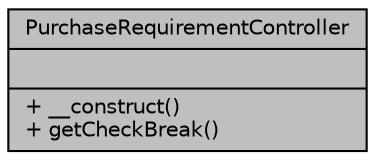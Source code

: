 digraph "PurchaseRequirementController"
{
 // LATEX_PDF_SIZE
  bgcolor="transparent";
  edge [fontname="Helvetica",fontsize="10",labelfontname="Helvetica",labelfontsize="10"];
  node [fontname="Helvetica",fontsize="10",shape=record];
  Node1 [label="{PurchaseRequirementController\n||+ __construct()\l+ getCheckBreak()\l}",height=0.2,width=0.4,color="black", fillcolor="grey75", style="filled", fontcolor="black",tooltip="Controlador para la generación del reporte de requerimiento."];
}
